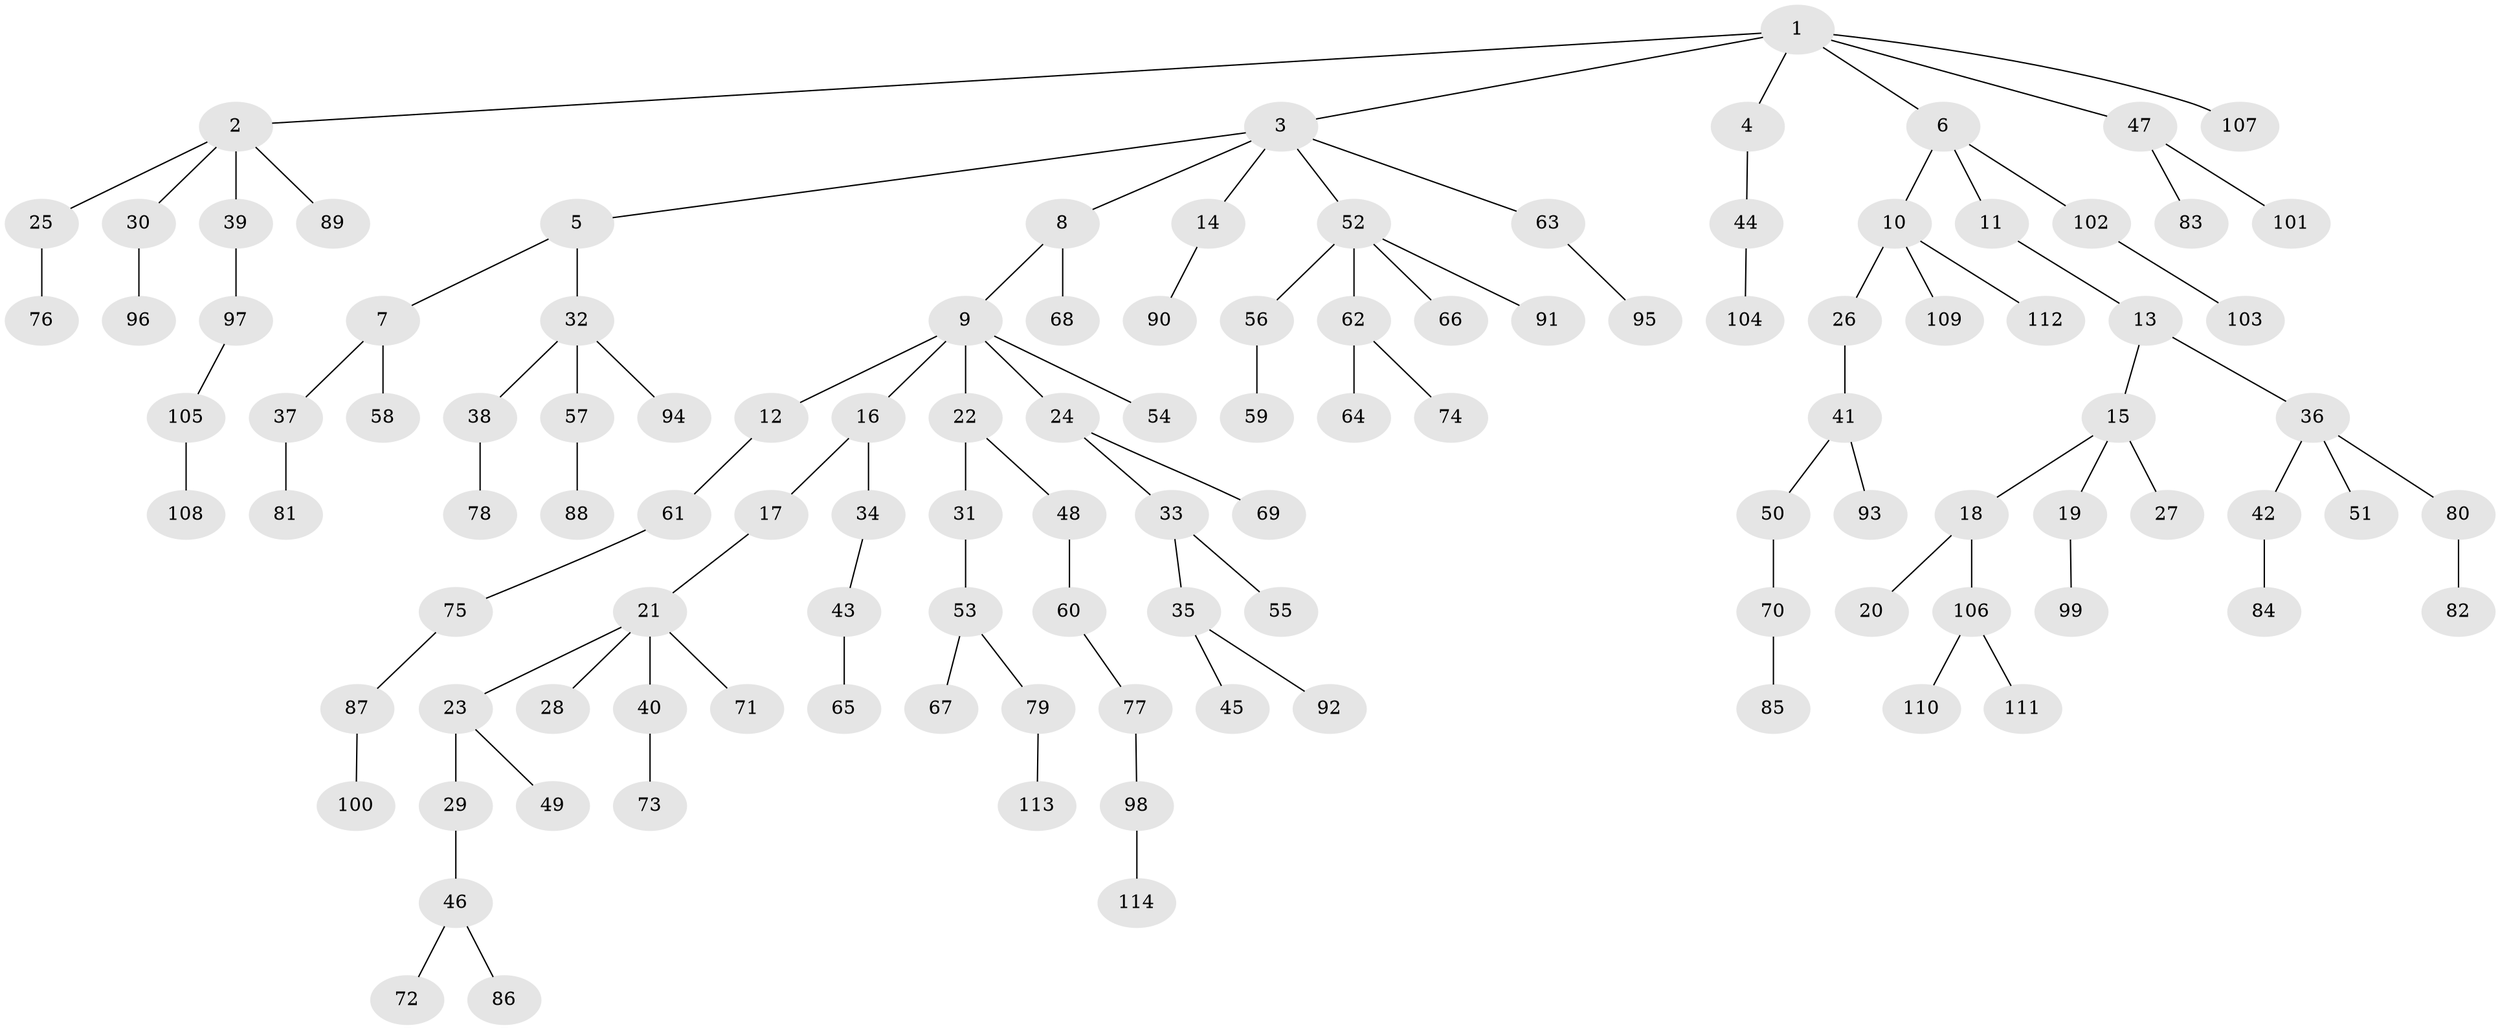 // coarse degree distribution, {7: 0.02531645569620253, 4: 0.10126582278481013, 2: 0.27848101265822783, 3: 0.08860759493670886, 6: 0.012658227848101266, 1: 0.4936708860759494}
// Generated by graph-tools (version 1.1) at 2025/24/03/03/25 07:24:05]
// undirected, 114 vertices, 113 edges
graph export_dot {
graph [start="1"]
  node [color=gray90,style=filled];
  1;
  2;
  3;
  4;
  5;
  6;
  7;
  8;
  9;
  10;
  11;
  12;
  13;
  14;
  15;
  16;
  17;
  18;
  19;
  20;
  21;
  22;
  23;
  24;
  25;
  26;
  27;
  28;
  29;
  30;
  31;
  32;
  33;
  34;
  35;
  36;
  37;
  38;
  39;
  40;
  41;
  42;
  43;
  44;
  45;
  46;
  47;
  48;
  49;
  50;
  51;
  52;
  53;
  54;
  55;
  56;
  57;
  58;
  59;
  60;
  61;
  62;
  63;
  64;
  65;
  66;
  67;
  68;
  69;
  70;
  71;
  72;
  73;
  74;
  75;
  76;
  77;
  78;
  79;
  80;
  81;
  82;
  83;
  84;
  85;
  86;
  87;
  88;
  89;
  90;
  91;
  92;
  93;
  94;
  95;
  96;
  97;
  98;
  99;
  100;
  101;
  102;
  103;
  104;
  105;
  106;
  107;
  108;
  109;
  110;
  111;
  112;
  113;
  114;
  1 -- 2;
  1 -- 3;
  1 -- 4;
  1 -- 6;
  1 -- 47;
  1 -- 107;
  2 -- 25;
  2 -- 30;
  2 -- 39;
  2 -- 89;
  3 -- 5;
  3 -- 8;
  3 -- 14;
  3 -- 52;
  3 -- 63;
  4 -- 44;
  5 -- 7;
  5 -- 32;
  6 -- 10;
  6 -- 11;
  6 -- 102;
  7 -- 37;
  7 -- 58;
  8 -- 9;
  8 -- 68;
  9 -- 12;
  9 -- 16;
  9 -- 22;
  9 -- 24;
  9 -- 54;
  10 -- 26;
  10 -- 109;
  10 -- 112;
  11 -- 13;
  12 -- 61;
  13 -- 15;
  13 -- 36;
  14 -- 90;
  15 -- 18;
  15 -- 19;
  15 -- 27;
  16 -- 17;
  16 -- 34;
  17 -- 21;
  18 -- 20;
  18 -- 106;
  19 -- 99;
  21 -- 23;
  21 -- 28;
  21 -- 40;
  21 -- 71;
  22 -- 31;
  22 -- 48;
  23 -- 29;
  23 -- 49;
  24 -- 33;
  24 -- 69;
  25 -- 76;
  26 -- 41;
  29 -- 46;
  30 -- 96;
  31 -- 53;
  32 -- 38;
  32 -- 57;
  32 -- 94;
  33 -- 35;
  33 -- 55;
  34 -- 43;
  35 -- 45;
  35 -- 92;
  36 -- 42;
  36 -- 51;
  36 -- 80;
  37 -- 81;
  38 -- 78;
  39 -- 97;
  40 -- 73;
  41 -- 50;
  41 -- 93;
  42 -- 84;
  43 -- 65;
  44 -- 104;
  46 -- 72;
  46 -- 86;
  47 -- 83;
  47 -- 101;
  48 -- 60;
  50 -- 70;
  52 -- 56;
  52 -- 62;
  52 -- 66;
  52 -- 91;
  53 -- 67;
  53 -- 79;
  56 -- 59;
  57 -- 88;
  60 -- 77;
  61 -- 75;
  62 -- 64;
  62 -- 74;
  63 -- 95;
  70 -- 85;
  75 -- 87;
  77 -- 98;
  79 -- 113;
  80 -- 82;
  87 -- 100;
  97 -- 105;
  98 -- 114;
  102 -- 103;
  105 -- 108;
  106 -- 110;
  106 -- 111;
}
